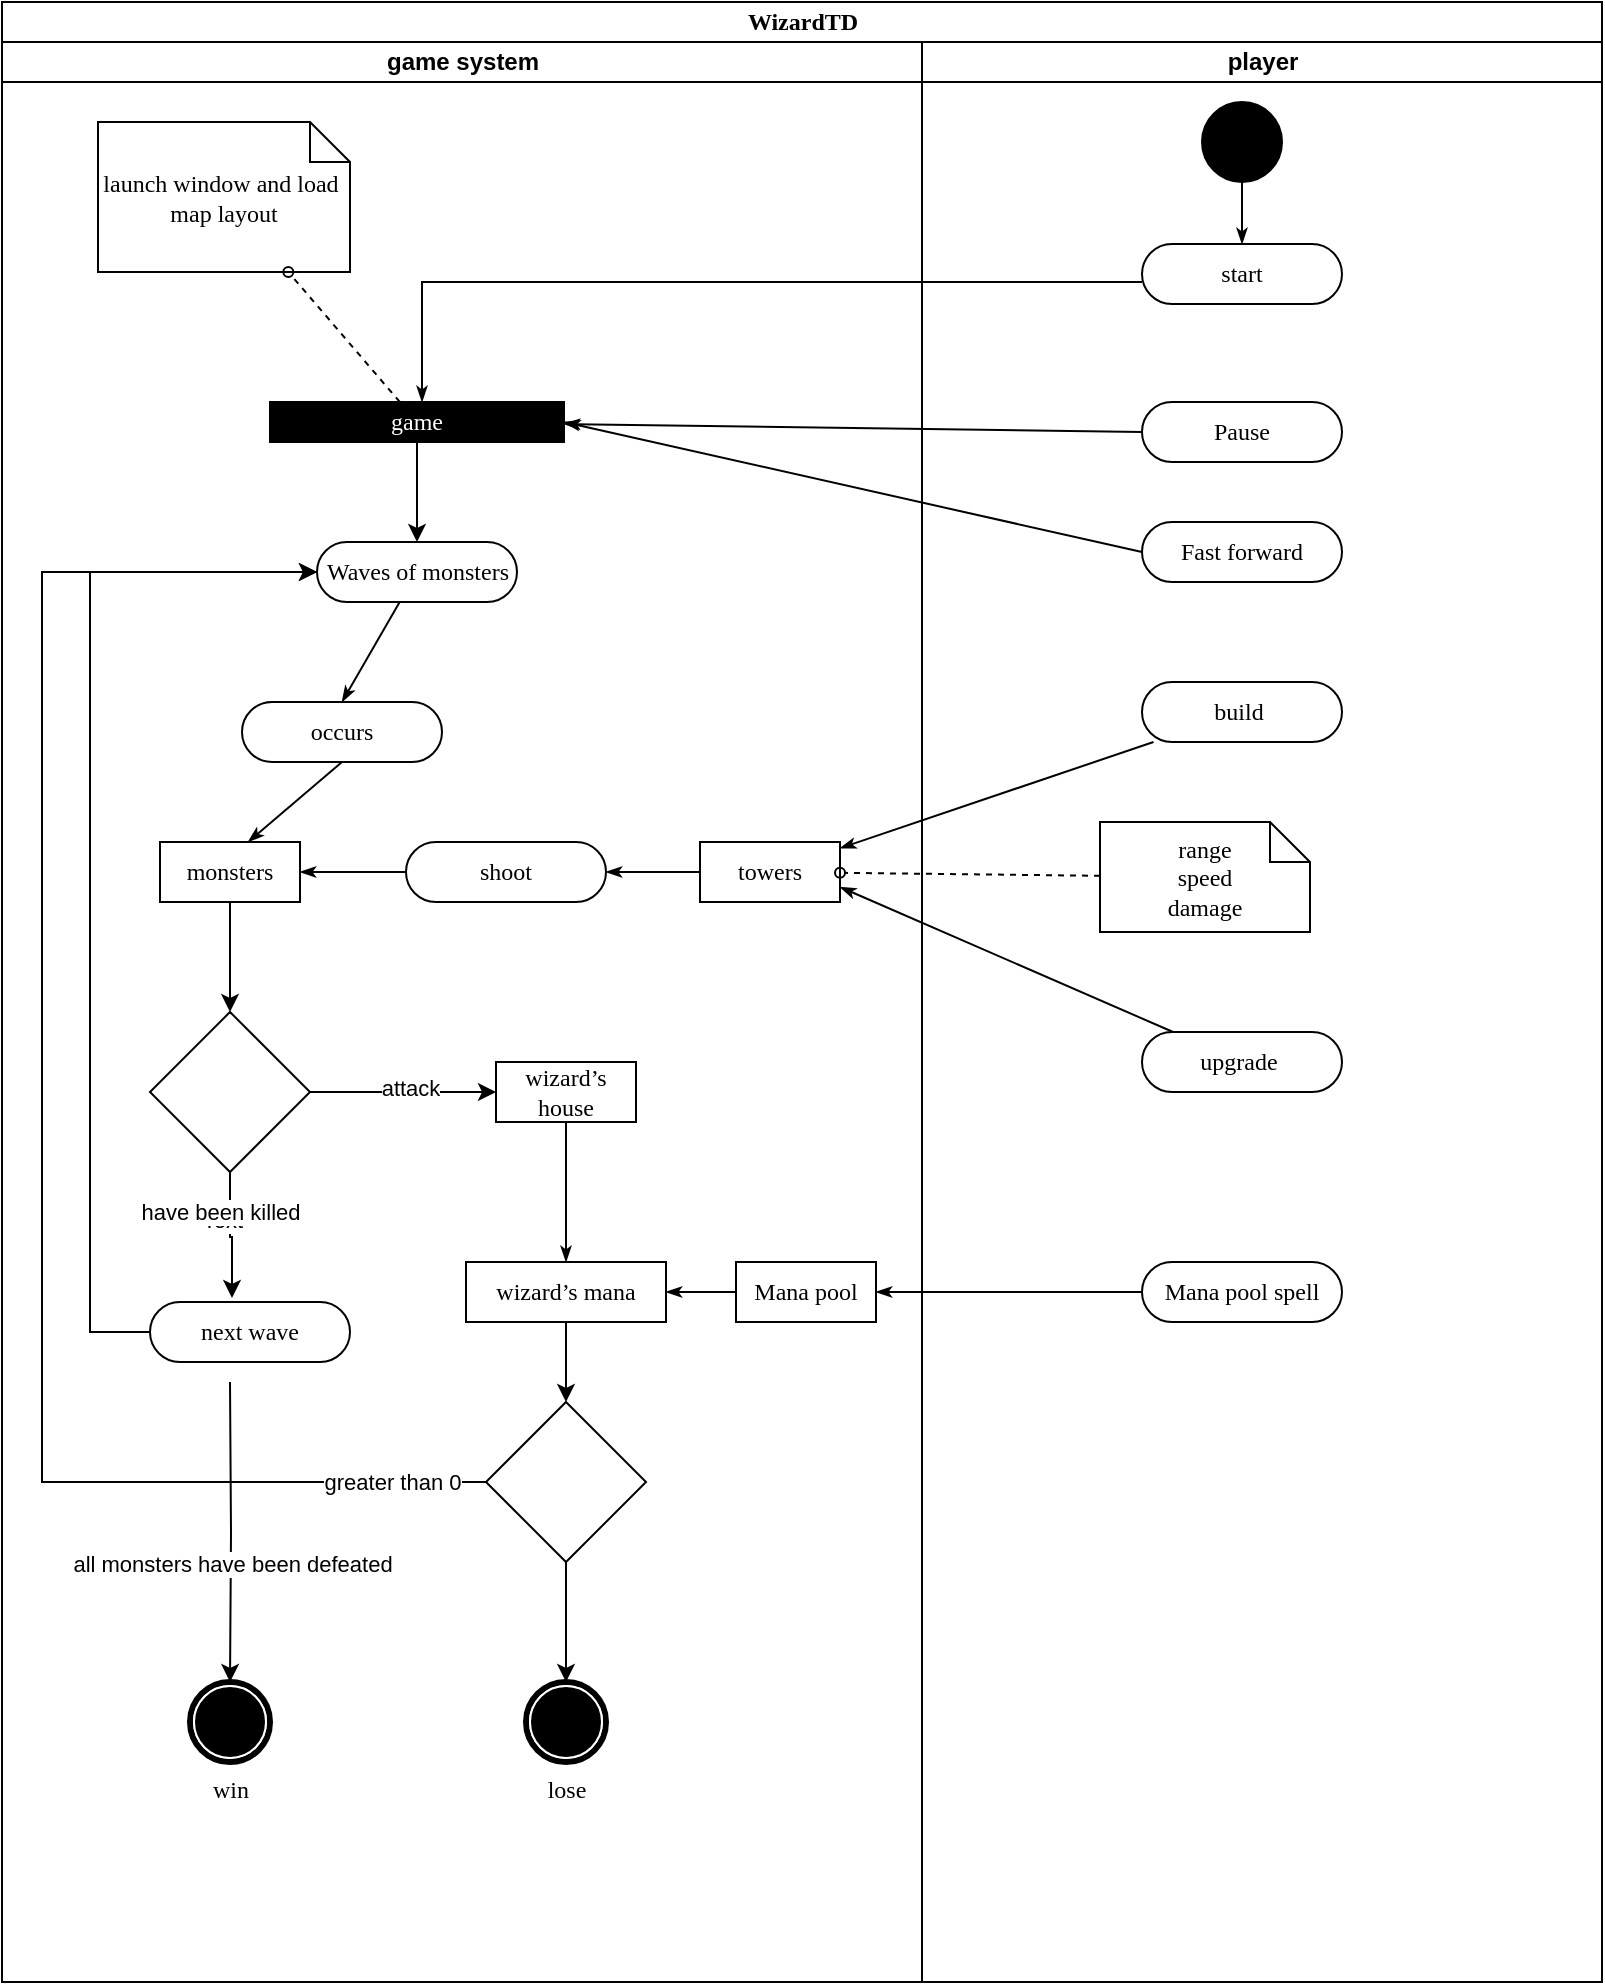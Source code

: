 <mxfile version="22.0.4" type="github">
  <diagram name="Page-1" id="0783ab3e-0a74-02c8-0abd-f7b4e66b4bec">
    <mxGraphModel dx="1386" dy="793" grid="1" gridSize="10" guides="1" tooltips="1" connect="1" arrows="1" fold="1" page="1" pageScale="1" pageWidth="850" pageHeight="1100" background="none" math="0" shadow="0">
      <root>
        <mxCell id="0" />
        <mxCell id="1" parent="0" />
        <mxCell id="1c1d494c118603dd-1" value="WizardTD" style="swimlane;html=1;childLayout=stackLayout;startSize=20;rounded=0;shadow=0;comic=0;labelBackgroundColor=none;strokeWidth=1;fontFamily=Verdana;fontSize=12;align=center;" parent="1" vertex="1">
          <mxGeometry x="40" y="20" width="800" height="990" as="geometry" />
        </mxCell>
        <mxCell id="1c1d494c118603dd-3" value="game system" style="swimlane;html=1;startSize=20;" parent="1c1d494c118603dd-1" vertex="1">
          <mxGeometry y="20" width="460" height="970" as="geometry" />
        </mxCell>
        <mxCell id="Y_Ui5xSCy49zF02Gsvw7-6" style="edgeStyle=orthogonalEdgeStyle;rounded=0;orthogonalLoop=1;jettySize=auto;html=1;" edge="1" parent="1c1d494c118603dd-3" source="60571a20871a0731-3" target="Y_Ui5xSCy49zF02Gsvw7-3">
          <mxGeometry relative="1" as="geometry" />
        </mxCell>
        <mxCell id="60571a20871a0731-3" value="&lt;font color=&quot;#ffffff&quot;&gt;game&lt;/font&gt;" style="whiteSpace=wrap;html=1;rounded=0;shadow=0;comic=0;labelBackgroundColor=none;strokeWidth=1;fillColor=#000000;fontFamily=Verdana;fontSize=12;align=center;rotation=0;" parent="1c1d494c118603dd-3" vertex="1">
          <mxGeometry x="134" y="180" width="147" height="20" as="geometry" />
        </mxCell>
        <mxCell id="1c1d494c118603dd-40" style="edgeStyle=none;rounded=0;html=1;labelBackgroundColor=none;startArrow=none;startFill=0;startSize=5;endArrow=classicThin;endFill=1;endSize=5;jettySize=auto;orthogonalLoop=1;strokeWidth=1;fontFamily=Verdana;fontSize=12" parent="1c1d494c118603dd-3" source="1c1d494c118603dd-11" target="Y_Ui5xSCy49zF02Gsvw7-4" edge="1">
          <mxGeometry relative="1" as="geometry" />
        </mxCell>
        <mxCell id="1c1d494c118603dd-11" value="shoot" style="rounded=1;whiteSpace=wrap;html=1;shadow=0;comic=0;labelBackgroundColor=none;strokeWidth=1;fontFamily=Verdana;fontSize=12;align=center;arcSize=50;" parent="1c1d494c118603dd-3" vertex="1">
          <mxGeometry x="202" y="400" width="100" height="30" as="geometry" />
        </mxCell>
        <mxCell id="Y_Ui5xSCy49zF02Gsvw7-3" value="Waves of monsters" style="rounded=1;whiteSpace=wrap;html=1;shadow=0;comic=0;labelBackgroundColor=none;strokeWidth=1;fontFamily=Verdana;fontSize=12;align=center;arcSize=50;" vertex="1" parent="1c1d494c118603dd-3">
          <mxGeometry x="157.5" y="250" width="100" height="30" as="geometry" />
        </mxCell>
        <mxCell id="Y_Ui5xSCy49zF02Gsvw7-46" value="" style="edgeStyle=orthogonalEdgeStyle;rounded=0;orthogonalLoop=1;jettySize=auto;html=1;" edge="1" parent="1c1d494c118603dd-3" source="Y_Ui5xSCy49zF02Gsvw7-4" target="Y_Ui5xSCy49zF02Gsvw7-45">
          <mxGeometry relative="1" as="geometry" />
        </mxCell>
        <mxCell id="Y_Ui5xSCy49zF02Gsvw7-4" value="monsters" style="rounded=0;whiteSpace=wrap;html=1;shadow=0;comic=0;labelBackgroundColor=none;strokeWidth=1;fontFamily=Verdana;fontSize=12;align=center;arcSize=50;" vertex="1" parent="1c1d494c118603dd-3">
          <mxGeometry x="79" y="400" width="70" height="30" as="geometry" />
        </mxCell>
        <mxCell id="1c1d494c118603dd-9" value="towers" style="rounded=0;whiteSpace=wrap;html=1;shadow=0;comic=0;labelBackgroundColor=none;strokeWidth=1;fontFamily=Verdana;fontSize=12;align=center;arcSize=50;" parent="1c1d494c118603dd-3" vertex="1">
          <mxGeometry x="349" y="400" width="70" height="30" as="geometry" />
        </mxCell>
        <mxCell id="1c1d494c118603dd-17" value="Mana pool" style="rounded=0;whiteSpace=wrap;html=1;shadow=0;comic=0;labelBackgroundColor=none;strokeWidth=1;fontFamily=Verdana;fontSize=12;align=center;arcSize=50;" parent="1c1d494c118603dd-3" vertex="1">
          <mxGeometry x="367" y="610" width="70" height="30" as="geometry" />
        </mxCell>
        <mxCell id="Y_Ui5xSCy49zF02Gsvw7-39" value="wizard’s house" style="rounded=0;whiteSpace=wrap;html=1;shadow=0;comic=0;labelBackgroundColor=none;strokeWidth=1;fontFamily=Verdana;fontSize=12;align=center;arcSize=50;" vertex="1" parent="1c1d494c118603dd-3">
          <mxGeometry x="247" y="510" width="70" height="30" as="geometry" />
        </mxCell>
        <mxCell id="Y_Ui5xSCy49zF02Gsvw7-40" style="edgeStyle=none;rounded=0;html=1;labelBackgroundColor=none;startArrow=none;startFill=0;startSize=5;endArrow=classicThin;endFill=1;endSize=5;jettySize=auto;orthogonalLoop=1;strokeWidth=1;fontFamily=Verdana;fontSize=12" edge="1" parent="1c1d494c118603dd-3" source="1c1d494c118603dd-9" target="1c1d494c118603dd-11">
          <mxGeometry relative="1" as="geometry">
            <mxPoint x="165" y="550" as="sourcePoint" />
            <mxPoint x="150" y="590" as="targetPoint" />
          </mxGeometry>
        </mxCell>
        <mxCell id="Y_Ui5xSCy49zF02Gsvw7-48" value="" style="edgeStyle=orthogonalEdgeStyle;rounded=0;orthogonalLoop=1;jettySize=auto;html=1;entryX=0.41;entryY=-0.067;entryDx=0;entryDy=0;entryPerimeter=0;" edge="1" parent="1c1d494c118603dd-3" source="Y_Ui5xSCy49zF02Gsvw7-45" target="Y_Ui5xSCy49zF02Gsvw7-80">
          <mxGeometry relative="1" as="geometry">
            <mxPoint x="114" y="612" as="targetPoint" />
          </mxGeometry>
        </mxCell>
        <mxCell id="Y_Ui5xSCy49zF02Gsvw7-77" value="Text" style="edgeLabel;html=1;align=center;verticalAlign=middle;resizable=0;points=[];" vertex="1" connectable="0" parent="Y_Ui5xSCy49zF02Gsvw7-48">
          <mxGeometry x="-0.244" y="-4" relative="1" as="geometry">
            <mxPoint as="offset" />
          </mxGeometry>
        </mxCell>
        <mxCell id="Y_Ui5xSCy49zF02Gsvw7-79" value="have been killed" style="edgeLabel;html=1;align=center;verticalAlign=middle;resizable=0;points=[];" vertex="1" connectable="0" parent="Y_Ui5xSCy49zF02Gsvw7-48">
          <mxGeometry x="-0.378" y="-5" relative="1" as="geometry">
            <mxPoint as="offset" />
          </mxGeometry>
        </mxCell>
        <mxCell id="Y_Ui5xSCy49zF02Gsvw7-52" value="" style="edgeStyle=orthogonalEdgeStyle;rounded=0;orthogonalLoop=1;jettySize=auto;html=1;" edge="1" parent="1c1d494c118603dd-3" source="Y_Ui5xSCy49zF02Gsvw7-45" target="Y_Ui5xSCy49zF02Gsvw7-39">
          <mxGeometry relative="1" as="geometry" />
        </mxCell>
        <mxCell id="Y_Ui5xSCy49zF02Gsvw7-53" value="attack" style="edgeLabel;html=1;align=center;verticalAlign=middle;resizable=0;points=[];" vertex="1" connectable="0" parent="Y_Ui5xSCy49zF02Gsvw7-52">
          <mxGeometry x="0.075" y="2" relative="1" as="geometry">
            <mxPoint as="offset" />
          </mxGeometry>
        </mxCell>
        <mxCell id="Y_Ui5xSCy49zF02Gsvw7-45" value="" style="rhombus;whiteSpace=wrap;html=1;fontFamily=Verdana;rounded=0;shadow=0;comic=0;labelBackgroundColor=none;strokeWidth=1;arcSize=50;" vertex="1" parent="1c1d494c118603dd-3">
          <mxGeometry x="74" y="485" width="80" height="80" as="geometry" />
        </mxCell>
        <mxCell id="Y_Ui5xSCy49zF02Gsvw7-57" value="" style="edgeStyle=orthogonalEdgeStyle;rounded=0;orthogonalLoop=1;jettySize=auto;html=1;" edge="1" parent="1c1d494c118603dd-3" target="Y_Ui5xSCy49zF02Gsvw7-55">
          <mxGeometry relative="1" as="geometry">
            <mxPoint x="114" y="670" as="sourcePoint" />
            <mxPoint x="114" y="705" as="targetPoint" />
          </mxGeometry>
        </mxCell>
        <mxCell id="Y_Ui5xSCy49zF02Gsvw7-58" value=" all monsters have been defeated" style="edgeLabel;html=1;align=center;verticalAlign=middle;resizable=0;points=[];" vertex="1" connectable="0" parent="Y_Ui5xSCy49zF02Gsvw7-57">
          <mxGeometry x="-0.093" y="-1" relative="1" as="geometry">
            <mxPoint x="1" y="22" as="offset" />
          </mxGeometry>
        </mxCell>
        <mxCell id="Y_Ui5xSCy49zF02Gsvw7-76" value="" style="edgeStyle=orthogonalEdgeStyle;rounded=0;orthogonalLoop=1;jettySize=auto;html=1;entryX=0;entryY=0.5;entryDx=0;entryDy=0;exitX=0;exitY=0.5;exitDx=0;exitDy=0;" edge="1" parent="1c1d494c118603dd-3" source="Y_Ui5xSCy49zF02Gsvw7-80" target="Y_Ui5xSCy49zF02Gsvw7-3">
          <mxGeometry relative="1" as="geometry">
            <mxPoint x="72" y="625" as="sourcePoint" />
            <mxPoint x="20" y="250" as="targetPoint" />
            <Array as="points">
              <mxPoint x="44" y="645" />
              <mxPoint x="44" y="265" />
            </Array>
          </mxGeometry>
        </mxCell>
        <mxCell id="Y_Ui5xSCy49zF02Gsvw7-55" value="win" style="shape=mxgraph.bpmn.shape;html=1;verticalLabelPosition=bottom;labelBackgroundColor=#ffffff;verticalAlign=top;perimeter=ellipsePerimeter;outline=end;symbol=terminate;rounded=0;shadow=0;comic=0;strokeWidth=1;fontFamily=Verdana;fontSize=12;align=center;" vertex="1" parent="1c1d494c118603dd-3">
          <mxGeometry x="94" y="820" width="40" height="40" as="geometry" />
        </mxCell>
        <mxCell id="60571a20871a0731-5" value="lose" style="shape=mxgraph.bpmn.shape;html=1;verticalLabelPosition=bottom;labelBackgroundColor=#ffffff;verticalAlign=top;perimeter=ellipsePerimeter;outline=end;symbol=terminate;rounded=0;shadow=0;comic=0;strokeWidth=1;fontFamily=Verdana;fontSize=12;align=center;" parent="1c1d494c118603dd-3" vertex="1">
          <mxGeometry x="262" y="820" width="40" height="40" as="geometry" />
        </mxCell>
        <mxCell id="Y_Ui5xSCy49zF02Gsvw7-64" value="" style="edgeStyle=orthogonalEdgeStyle;rounded=0;orthogonalLoop=1;jettySize=auto;html=1;" edge="1" parent="1c1d494c118603dd-3" source="Y_Ui5xSCy49zF02Gsvw7-61" target="60571a20871a0731-5">
          <mxGeometry relative="1" as="geometry" />
        </mxCell>
        <mxCell id="Y_Ui5xSCy49zF02Gsvw7-66" value="" style="edgeStyle=orthogonalEdgeStyle;rounded=0;orthogonalLoop=1;jettySize=auto;html=1;entryX=0;entryY=0.5;entryDx=0;entryDy=0;exitX=0;exitY=0.5;exitDx=0;exitDy=0;" edge="1" parent="1c1d494c118603dd-3" source="Y_Ui5xSCy49zF02Gsvw7-61" target="Y_Ui5xSCy49zF02Gsvw7-3">
          <mxGeometry relative="1" as="geometry">
            <mxPoint x="187" y="750" as="targetPoint" />
            <Array as="points">
              <mxPoint x="20" y="720" />
              <mxPoint x="20" y="265" />
            </Array>
          </mxGeometry>
        </mxCell>
        <mxCell id="Y_Ui5xSCy49zF02Gsvw7-90" value="greater than 0" style="edgeLabel;html=1;align=center;verticalAlign=middle;resizable=0;points=[];" vertex="1" connectable="0" parent="Y_Ui5xSCy49zF02Gsvw7-66">
          <mxGeometry x="-0.934" y="1" relative="1" as="geometry">
            <mxPoint x="-20" y="-1" as="offset" />
          </mxGeometry>
        </mxCell>
        <mxCell id="Y_Ui5xSCy49zF02Gsvw7-61" value="" style="rhombus;whiteSpace=wrap;html=1;fontFamily=Verdana;rounded=0;shadow=0;comic=0;labelBackgroundColor=none;strokeWidth=1;arcSize=50;" vertex="1" parent="1c1d494c118603dd-3">
          <mxGeometry x="242" y="680" width="80" height="80" as="geometry" />
        </mxCell>
        <mxCell id="Y_Ui5xSCy49zF02Gsvw7-80" value="next wave" style="rounded=1;whiteSpace=wrap;html=1;shadow=0;comic=0;labelBackgroundColor=none;strokeWidth=1;fontFamily=Verdana;fontSize=12;align=center;arcSize=50;" vertex="1" parent="1c1d494c118603dd-3">
          <mxGeometry x="74" y="630" width="100" height="30" as="geometry" />
        </mxCell>
        <mxCell id="Y_Ui5xSCy49zF02Gsvw7-88" value="" style="edgeStyle=orthogonalEdgeStyle;rounded=0;orthogonalLoop=1;jettySize=auto;html=1;" edge="1" parent="1c1d494c118603dd-3" source="Y_Ui5xSCy49zF02Gsvw7-85" target="Y_Ui5xSCy49zF02Gsvw7-61">
          <mxGeometry relative="1" as="geometry" />
        </mxCell>
        <mxCell id="Y_Ui5xSCy49zF02Gsvw7-85" value="wizard’s mana" style="rounded=0;whiteSpace=wrap;html=1;shadow=0;comic=0;labelBackgroundColor=none;strokeWidth=1;fontFamily=Verdana;fontSize=12;align=center;arcSize=50;" vertex="1" parent="1c1d494c118603dd-3">
          <mxGeometry x="232" y="610" width="100" height="30" as="geometry" />
        </mxCell>
        <mxCell id="Y_Ui5xSCy49zF02Gsvw7-84" style="edgeStyle=none;rounded=0;html=1;labelBackgroundColor=none;startArrow=none;startFill=0;startSize=5;endArrow=classicThin;endFill=1;endSize=5;jettySize=auto;orthogonalLoop=1;strokeWidth=1;fontFamily=Verdana;fontSize=12;" edge="1" parent="1c1d494c118603dd-3" source="1c1d494c118603dd-17" target="Y_Ui5xSCy49zF02Gsvw7-85">
          <mxGeometry relative="1" as="geometry">
            <mxPoint x="592" y="505" as="sourcePoint" />
            <mxPoint x="310" y="650" as="targetPoint" />
          </mxGeometry>
        </mxCell>
        <mxCell id="Y_Ui5xSCy49zF02Gsvw7-83" style="edgeStyle=none;rounded=0;html=1;labelBackgroundColor=none;startArrow=none;startFill=0;startSize=5;endArrow=classicThin;endFill=1;endSize=5;jettySize=auto;orthogonalLoop=1;strokeWidth=1;fontFamily=Verdana;fontSize=12;exitX=0.5;exitY=1;exitDx=0;exitDy=0;" edge="1" parent="1c1d494c118603dd-3" source="Y_Ui5xSCy49zF02Gsvw7-39" target="Y_Ui5xSCy49zF02Gsvw7-85">
          <mxGeometry relative="1" as="geometry">
            <mxPoint x="592" y="505" as="sourcePoint" />
            <mxPoint x="282" y="620" as="targetPoint" />
          </mxGeometry>
        </mxCell>
        <mxCell id="Y_Ui5xSCy49zF02Gsvw7-93" value="launch window and load&amp;nbsp; map layout" style="shape=note;whiteSpace=wrap;html=1;rounded=0;shadow=0;comic=0;labelBackgroundColor=none;strokeWidth=1;fontFamily=Verdana;fontSize=12;align=center;size=20;" vertex="1" parent="1c1d494c118603dd-3">
          <mxGeometry x="48" y="40" width="126" height="75" as="geometry" />
        </mxCell>
        <mxCell id="Y_Ui5xSCy49zF02Gsvw7-73" style="edgeStyle=none;rounded=0;html=1;dashed=1;labelBackgroundColor=none;startArrow=none;startFill=0;startSize=5;endArrow=oval;endFill=0;endSize=5;jettySize=auto;orthogonalLoop=1;strokeWidth=1;fontFamily=Verdana;fontSize=12" edge="1" parent="1c1d494c118603dd-3" source="60571a20871a0731-3" target="Y_Ui5xSCy49zF02Gsvw7-93">
          <mxGeometry relative="1" as="geometry">
            <mxPoint x="559" y="427" as="sourcePoint" />
            <mxPoint x="730" y="116" as="targetPoint" />
          </mxGeometry>
        </mxCell>
        <mxCell id="Y_Ui5xSCy49zF02Gsvw7-94" value="occurs" style="rounded=1;whiteSpace=wrap;html=1;shadow=0;comic=0;labelBackgroundColor=none;strokeWidth=1;fontFamily=Verdana;fontSize=12;align=center;arcSize=50;" vertex="1" parent="1c1d494c118603dd-3">
          <mxGeometry x="120" y="330" width="100" height="30" as="geometry" />
        </mxCell>
        <mxCell id="Y_Ui5xSCy49zF02Gsvw7-95" style="rounded=0;html=1;labelBackgroundColor=none;startArrow=none;startFill=0;startSize=5;endArrow=classicThin;endFill=1;endSize=5;jettySize=auto;orthogonalLoop=1;strokeWidth=1;fontFamily=Verdana;fontSize=12;entryX=0.5;entryY=0;entryDx=0;entryDy=0;" edge="1" parent="1c1d494c118603dd-3" source="Y_Ui5xSCy49zF02Gsvw7-3" target="Y_Ui5xSCy49zF02Gsvw7-94">
          <mxGeometry relative="1" as="geometry">
            <mxPoint x="360.5" y="320" as="sourcePoint" />
            <mxPoint x="203.5" y="373" as="targetPoint" />
          </mxGeometry>
        </mxCell>
        <mxCell id="Y_Ui5xSCy49zF02Gsvw7-97" style="rounded=0;html=1;labelBackgroundColor=none;startArrow=none;startFill=0;startSize=5;endArrow=classicThin;endFill=1;endSize=5;jettySize=auto;orthogonalLoop=1;strokeWidth=1;fontFamily=Verdana;fontSize=12;exitX=0.5;exitY=1;exitDx=0;exitDy=0;entryX=0.629;entryY=0;entryDx=0;entryDy=0;entryPerimeter=0;" edge="1" parent="1c1d494c118603dd-3" source="Y_Ui5xSCy49zF02Gsvw7-94" target="Y_Ui5xSCy49zF02Gsvw7-4">
          <mxGeometry relative="1" as="geometry">
            <mxPoint x="211" y="290" as="sourcePoint" />
            <mxPoint x="180" y="380" as="targetPoint" />
          </mxGeometry>
        </mxCell>
        <mxCell id="1c1d494c118603dd-51" style="edgeStyle=none;rounded=0;html=1;dashed=1;labelBackgroundColor=none;startArrow=none;startFill=0;startSize=5;endArrow=oval;endFill=0;endSize=5;jettySize=auto;orthogonalLoop=1;strokeWidth=1;fontFamily=Verdana;fontSize=12" parent="1c1d494c118603dd-1" source="1c1d494c118603dd-22" target="1c1d494c118603dd-9" edge="1">
          <mxGeometry relative="1" as="geometry">
            <mxPoint x="700" y="437.164" as="sourcePoint" />
            <mxPoint x="380" y="280" as="targetPoint" />
          </mxGeometry>
        </mxCell>
        <mxCell id="1c1d494c118603dd-4" value="player" style="swimlane;html=1;startSize=20;" parent="1c1d494c118603dd-1" vertex="1">
          <mxGeometry x="460" y="20" width="340" height="970" as="geometry" />
        </mxCell>
        <mxCell id="1c1d494c118603dd-27" style="edgeStyle=orthogonalEdgeStyle;rounded=0;html=1;labelBackgroundColor=none;startArrow=none;startFill=0;startSize=5;endArrow=classicThin;endFill=1;endSize=5;jettySize=auto;orthogonalLoop=1;strokeWidth=1;fontFamily=Verdana;fontSize=12" parent="1c1d494c118603dd-4" source="60571a20871a0731-4" target="60571a20871a0731-8" edge="1">
          <mxGeometry relative="1" as="geometry" />
        </mxCell>
        <mxCell id="60571a20871a0731-4" value="" style="ellipse;whiteSpace=wrap;html=1;rounded=0;shadow=0;comic=0;labelBackgroundColor=none;strokeWidth=1;fillColor=#000000;fontFamily=Verdana;fontSize=12;align=center;" parent="1c1d494c118603dd-4" vertex="1">
          <mxGeometry x="140" y="30" width="40" height="40" as="geometry" />
        </mxCell>
        <mxCell id="60571a20871a0731-8" value="start" style="rounded=1;whiteSpace=wrap;html=1;shadow=0;comic=0;labelBackgroundColor=none;strokeWidth=1;fontFamily=Verdana;fontSize=12;align=center;arcSize=50;" parent="1c1d494c118603dd-4" vertex="1">
          <mxGeometry x="110" y="101" width="100" height="30" as="geometry" />
        </mxCell>
        <mxCell id="1c1d494c118603dd-5" value="build&amp;nbsp;" style="rounded=1;whiteSpace=wrap;html=1;shadow=0;comic=0;labelBackgroundColor=none;strokeWidth=1;fontFamily=Verdana;fontSize=12;align=center;arcSize=50;" parent="1c1d494c118603dd-4" vertex="1">
          <mxGeometry x="110" y="320" width="100" height="30" as="geometry" />
        </mxCell>
        <mxCell id="1c1d494c118603dd-8" value="upgrade&amp;nbsp;" style="rounded=1;whiteSpace=wrap;html=1;shadow=0;comic=0;labelBackgroundColor=none;strokeWidth=1;fontFamily=Verdana;fontSize=12;align=center;arcSize=50;" parent="1c1d494c118603dd-4" vertex="1">
          <mxGeometry x="110" y="495" width="100" height="30" as="geometry" />
        </mxCell>
        <mxCell id="1c1d494c118603dd-22" value="range&lt;br&gt;speed&lt;br&gt;damage" style="shape=note;whiteSpace=wrap;html=1;rounded=0;shadow=0;comic=0;labelBackgroundColor=none;strokeWidth=1;fontFamily=Verdana;fontSize=12;align=center;size=20;" parent="1c1d494c118603dd-4" vertex="1">
          <mxGeometry x="89" y="390" width="105" height="55" as="geometry" />
        </mxCell>
        <mxCell id="Y_Ui5xSCy49zF02Gsvw7-30" value="Pause" style="rounded=1;whiteSpace=wrap;html=1;shadow=0;comic=0;labelBackgroundColor=none;strokeWidth=1;fontFamily=Verdana;fontSize=12;align=center;arcSize=50;" vertex="1" parent="1c1d494c118603dd-4">
          <mxGeometry x="110" y="180" width="100" height="30" as="geometry" />
        </mxCell>
        <mxCell id="Y_Ui5xSCy49zF02Gsvw7-32" value="Fast forward" style="rounded=1;whiteSpace=wrap;html=1;shadow=0;comic=0;labelBackgroundColor=none;strokeWidth=1;fontFamily=Verdana;fontSize=12;align=center;arcSize=50;" vertex="1" parent="1c1d494c118603dd-4">
          <mxGeometry x="110" y="240" width="100" height="30" as="geometry" />
        </mxCell>
        <mxCell id="Y_Ui5xSCy49zF02Gsvw7-33" value="Mana pool spell" style="rounded=1;whiteSpace=wrap;html=1;shadow=0;comic=0;labelBackgroundColor=none;strokeWidth=1;fontFamily=Verdana;fontSize=12;align=center;arcSize=50;" vertex="1" parent="1c1d494c118603dd-4">
          <mxGeometry x="110" y="610" width="100" height="30" as="geometry" />
        </mxCell>
        <mxCell id="1c1d494c118603dd-28" style="edgeStyle=orthogonalEdgeStyle;rounded=0;html=1;labelBackgroundColor=none;startArrow=none;startFill=0;startSize=5;endArrow=classicThin;endFill=1;endSize=5;jettySize=auto;orthogonalLoop=1;strokeWidth=1;fontFamily=Verdana;fontSize=12" parent="1c1d494c118603dd-1" source="60571a20871a0731-8" target="60571a20871a0731-3" edge="1">
          <mxGeometry relative="1" as="geometry">
            <Array as="points">
              <mxPoint x="210" y="140" />
            </Array>
            <mxPoint x="180" y="200" as="targetPoint" />
          </mxGeometry>
        </mxCell>
        <mxCell id="1c1d494c118603dd-33" style="rounded=0;html=1;labelBackgroundColor=none;startArrow=none;startFill=0;startSize=5;endArrow=classicThin;endFill=1;endSize=5;jettySize=auto;orthogonalLoop=1;strokeWidth=1;fontFamily=Verdana;fontSize=12" parent="1c1d494c118603dd-1" source="1c1d494c118603dd-5" target="1c1d494c118603dd-9" edge="1">
          <mxGeometry relative="1" as="geometry" />
        </mxCell>
        <mxCell id="1c1d494c118603dd-38" style="edgeStyle=none;rounded=0;html=1;labelBackgroundColor=none;startArrow=none;startFill=0;startSize=5;endArrow=classicThin;endFill=1;endSize=5;jettySize=auto;orthogonalLoop=1;strokeWidth=1;fontFamily=Verdana;fontSize=12;entryX=1;entryY=0.75;entryDx=0;entryDy=0;" parent="1c1d494c118603dd-1" source="1c1d494c118603dd-8" target="1c1d494c118603dd-9" edge="1">
          <mxGeometry relative="1" as="geometry" />
        </mxCell>
        <mxCell id="Y_Ui5xSCy49zF02Gsvw7-35" style="rounded=0;html=1;labelBackgroundColor=none;startArrow=none;startFill=0;startSize=5;endArrow=classicThin;endFill=1;endSize=5;jettySize=auto;orthogonalLoop=1;strokeWidth=1;fontFamily=Verdana;fontSize=12;exitX=0;exitY=0.5;exitDx=0;exitDy=0;" edge="1" parent="1c1d494c118603dd-1" source="Y_Ui5xSCy49zF02Gsvw7-30" target="60571a20871a0731-3">
          <mxGeometry relative="1" as="geometry">
            <mxPoint x="564" y="370" as="sourcePoint" />
            <mxPoint x="380" y="190" as="targetPoint" />
          </mxGeometry>
        </mxCell>
        <mxCell id="Y_Ui5xSCy49zF02Gsvw7-36" style="rounded=0;html=1;labelBackgroundColor=none;startArrow=none;startFill=0;startSize=5;endArrow=classicThin;endFill=1;endSize=5;jettySize=auto;orthogonalLoop=1;strokeWidth=1;fontFamily=Verdana;fontSize=12;exitX=0;exitY=0.5;exitDx=0;exitDy=0;entryX=1;entryY=0.5;entryDx=0;entryDy=0;" edge="1" parent="1c1d494c118603dd-1" source="Y_Ui5xSCy49zF02Gsvw7-32" target="60571a20871a0731-3">
          <mxGeometry relative="1" as="geometry">
            <mxPoint x="564" y="370" as="sourcePoint" />
            <mxPoint x="337" y="444" as="targetPoint" />
          </mxGeometry>
        </mxCell>
        <mxCell id="Y_Ui5xSCy49zF02Gsvw7-38" style="edgeStyle=none;rounded=0;html=1;labelBackgroundColor=none;startArrow=none;startFill=0;startSize=5;endArrow=classicThin;endFill=1;endSize=5;jettySize=auto;orthogonalLoop=1;strokeWidth=1;fontFamily=Verdana;fontSize=12;entryX=1;entryY=0.5;entryDx=0;entryDy=0;" edge="1" parent="1c1d494c118603dd-1" source="Y_Ui5xSCy49zF02Gsvw7-33" target="1c1d494c118603dd-17">
          <mxGeometry relative="1" as="geometry">
            <mxPoint x="540" y="620" as="sourcePoint" />
            <mxPoint x="337" y="463" as="targetPoint" />
          </mxGeometry>
        </mxCell>
      </root>
    </mxGraphModel>
  </diagram>
</mxfile>
